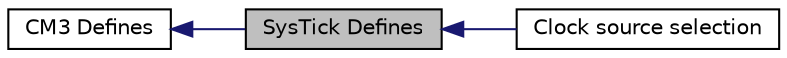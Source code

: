 digraph "SysTick Defines"
{
  edge [fontname="Helvetica",fontsize="10",labelfontname="Helvetica",labelfontsize="10"];
  node [fontname="Helvetica",fontsize="10",shape=record];
  rankdir=LR;
  Node2 [label="Clock source selection",height=0.2,width=0.4,color="black", fillcolor="white", style="filled",URL="$group__systick__clksource.html"];
  Node1 [label="CM3 Defines",height=0.2,width=0.4,color="black", fillcolor="white", style="filled",URL="$group__CM3__defines.html",tooltip="Defined Constants and Types for Cortex M3 core features."];
  Node0 [label="SysTick Defines",height=0.2,width=0.4,color="black", fillcolor="grey75", style="filled" fontcolor="black"];
  Node1->Node0 [shape=plaintext, color="midnightblue", dir="back", style="solid"];
  Node0->Node2 [shape=plaintext, color="midnightblue", dir="back", style="solid"];
}
